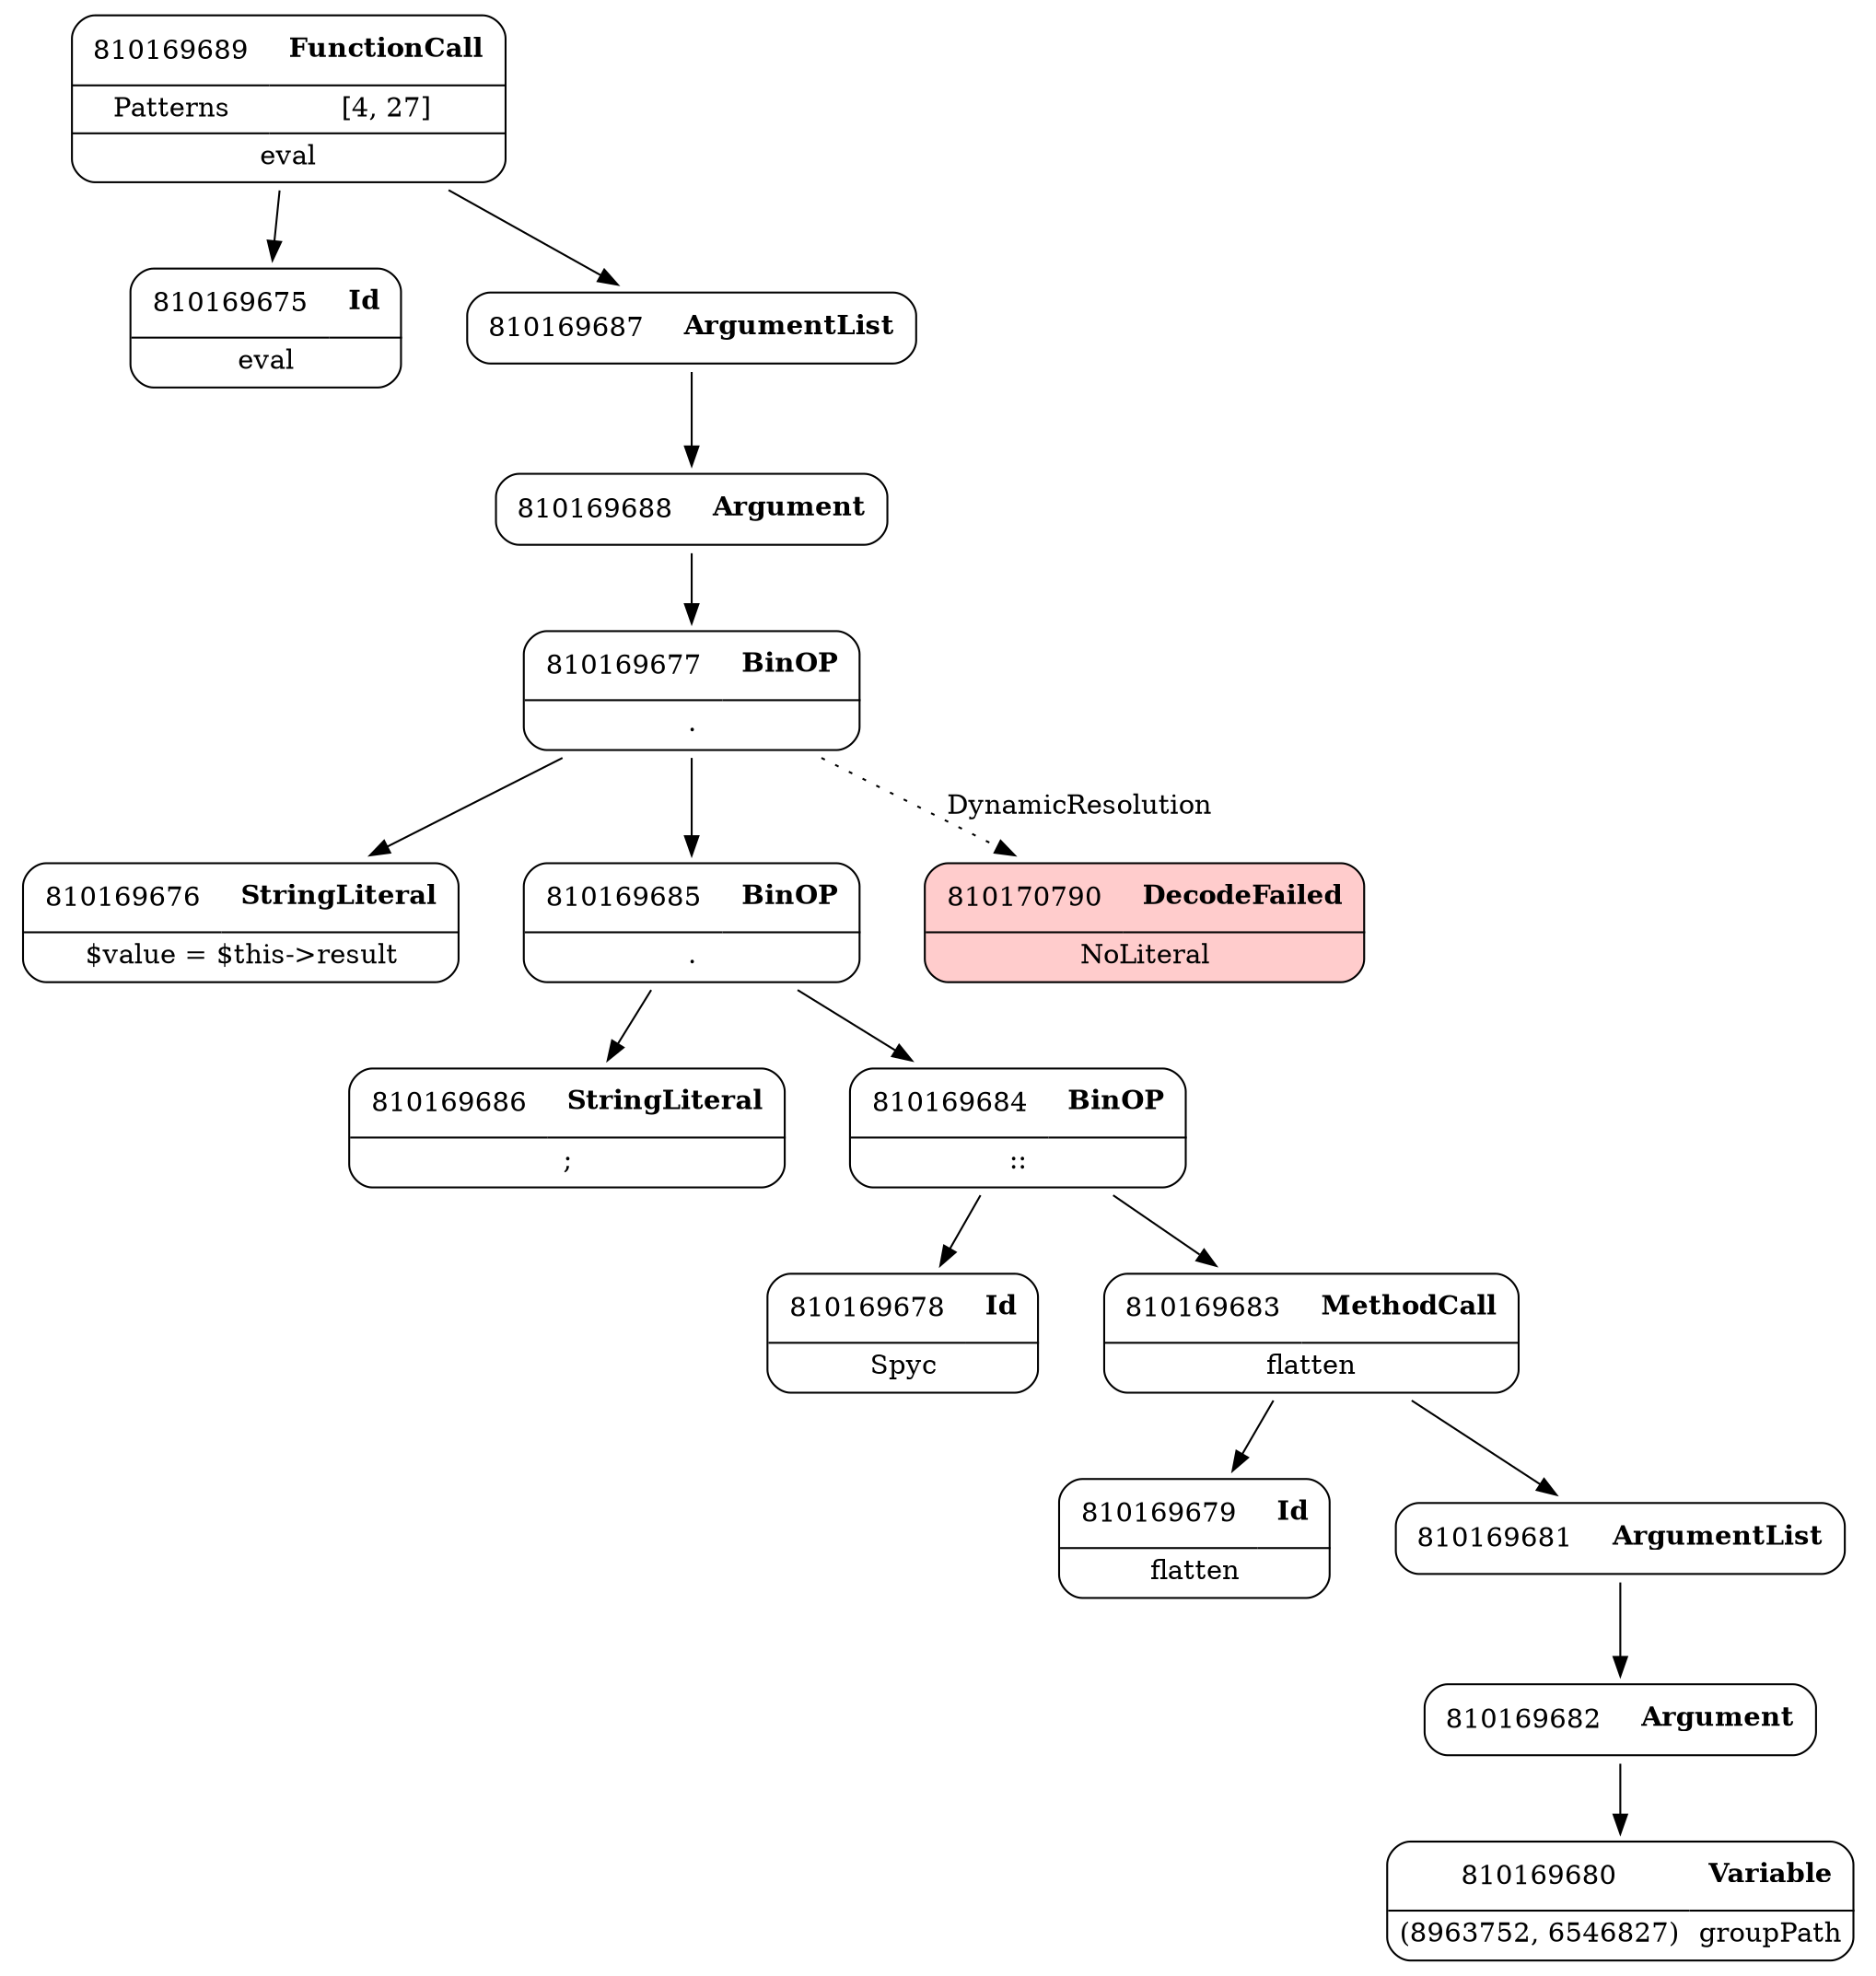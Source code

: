 digraph ast {
node [shape=none];
810169675 [label=<<TABLE border='1' cellspacing='0' cellpadding='10' style='rounded' ><TR><TD border='0'>810169675</TD><TD border='0'><B>Id</B></TD></TR><HR/><TR><TD border='0' cellpadding='5' colspan='2'>eval</TD></TR></TABLE>>];
810169678 [label=<<TABLE border='1' cellspacing='0' cellpadding='10' style='rounded' ><TR><TD border='0'>810169678</TD><TD border='0'><B>Id</B></TD></TR><HR/><TR><TD border='0' cellpadding='5' colspan='2'>Spyc</TD></TR></TABLE>>];
810169679 [label=<<TABLE border='1' cellspacing='0' cellpadding='10' style='rounded' ><TR><TD border='0'>810169679</TD><TD border='0'><B>Id</B></TD></TR><HR/><TR><TD border='0' cellpadding='5' colspan='2'>flatten</TD></TR></TABLE>>];
810169676 [label=<<TABLE border='1' cellspacing='0' cellpadding='10' style='rounded' ><TR><TD border='0'>810169676</TD><TD border='0'><B>StringLiteral</B></TD></TR><HR/><TR><TD border='0' cellpadding='5' colspan='2'>$value = $this-&gt;result</TD></TR></TABLE>>];
810169677 [label=<<TABLE border='1' cellspacing='0' cellpadding='10' style='rounded' ><TR><TD border='0'>810169677</TD><TD border='0'><B>BinOP</B></TD></TR><HR/><TR><TD border='0' cellpadding='5' colspan='2'>.</TD></TR></TABLE>>];
810169677 -> 810169676 [weight=2];
810169677 -> 810169685 [weight=2];
810169677 -> 810170790 [style=dotted,label=DynamicResolution];
810170790 [label=<<TABLE border='1' cellspacing='0' cellpadding='10' style='rounded' bgcolor='#FFCCCC' ><TR><TD border='0'>810170790</TD><TD border='0'><B>DecodeFailed</B></TD></TR><HR/><TR><TD border='0' cellpadding='5' colspan='2'>NoLiteral</TD></TR></TABLE>>];
810169688 [label=<<TABLE border='1' cellspacing='0' cellpadding='10' style='rounded' ><TR><TD border='0'>810169688</TD><TD border='0'><B>Argument</B></TD></TR></TABLE>>];
810169688 -> 810169677 [weight=2];
810169689 [label=<<TABLE border='1' cellspacing='0' cellpadding='10' style='rounded' ><TR><TD border='0'>810169689</TD><TD border='0'><B>FunctionCall</B></TD></TR><HR/><TR><TD border='0' cellpadding='5'>Patterns</TD><TD border='0' cellpadding='5'>[4, 27]</TD></TR><HR/><TR><TD border='0' cellpadding='5' colspan='2'>eval</TD></TR></TABLE>>];
810169689 -> 810169675 [weight=2];
810169689 -> 810169687 [weight=2];
810169682 [label=<<TABLE border='1' cellspacing='0' cellpadding='10' style='rounded' ><TR><TD border='0'>810169682</TD><TD border='0'><B>Argument</B></TD></TR></TABLE>>];
810169682 -> 810169680 [weight=2];
810169683 [label=<<TABLE border='1' cellspacing='0' cellpadding='10' style='rounded' ><TR><TD border='0'>810169683</TD><TD border='0'><B>MethodCall</B></TD></TR><HR/><TR><TD border='0' cellpadding='5' colspan='2'>flatten</TD></TR></TABLE>>];
810169683 -> 810169679 [weight=2];
810169683 -> 810169681 [weight=2];
810169680 [label=<<TABLE border='1' cellspacing='0' cellpadding='10' style='rounded' ><TR><TD border='0'>810169680</TD><TD border='0'><B>Variable</B></TD></TR><HR/><TR><TD border='0' cellpadding='5'>(8963752, 6546827)</TD><TD border='0' cellpadding='5'>groupPath</TD></TR></TABLE>>];
810169681 [label=<<TABLE border='1' cellspacing='0' cellpadding='10' style='rounded' ><TR><TD border='0'>810169681</TD><TD border='0'><B>ArgumentList</B></TD></TR></TABLE>>];
810169681 -> 810169682 [weight=2];
810169686 [label=<<TABLE border='1' cellspacing='0' cellpadding='10' style='rounded' ><TR><TD border='0'>810169686</TD><TD border='0'><B>StringLiteral</B></TD></TR><HR/><TR><TD border='0' cellpadding='5' colspan='2'>;</TD></TR></TABLE>>];
810169687 [label=<<TABLE border='1' cellspacing='0' cellpadding='10' style='rounded' ><TR><TD border='0'>810169687</TD><TD border='0'><B>ArgumentList</B></TD></TR></TABLE>>];
810169687 -> 810169688 [weight=2];
810169684 [label=<<TABLE border='1' cellspacing='0' cellpadding='10' style='rounded' ><TR><TD border='0'>810169684</TD><TD border='0'><B>BinOP</B></TD></TR><HR/><TR><TD border='0' cellpadding='5' colspan='2'>::</TD></TR></TABLE>>];
810169684 -> 810169678 [weight=2];
810169684 -> 810169683 [weight=2];
810169685 [label=<<TABLE border='1' cellspacing='0' cellpadding='10' style='rounded' ><TR><TD border='0'>810169685</TD><TD border='0'><B>BinOP</B></TD></TR><HR/><TR><TD border='0' cellpadding='5' colspan='2'>.</TD></TR></TABLE>>];
810169685 -> 810169684 [weight=2];
810169685 -> 810169686 [weight=2];
}
